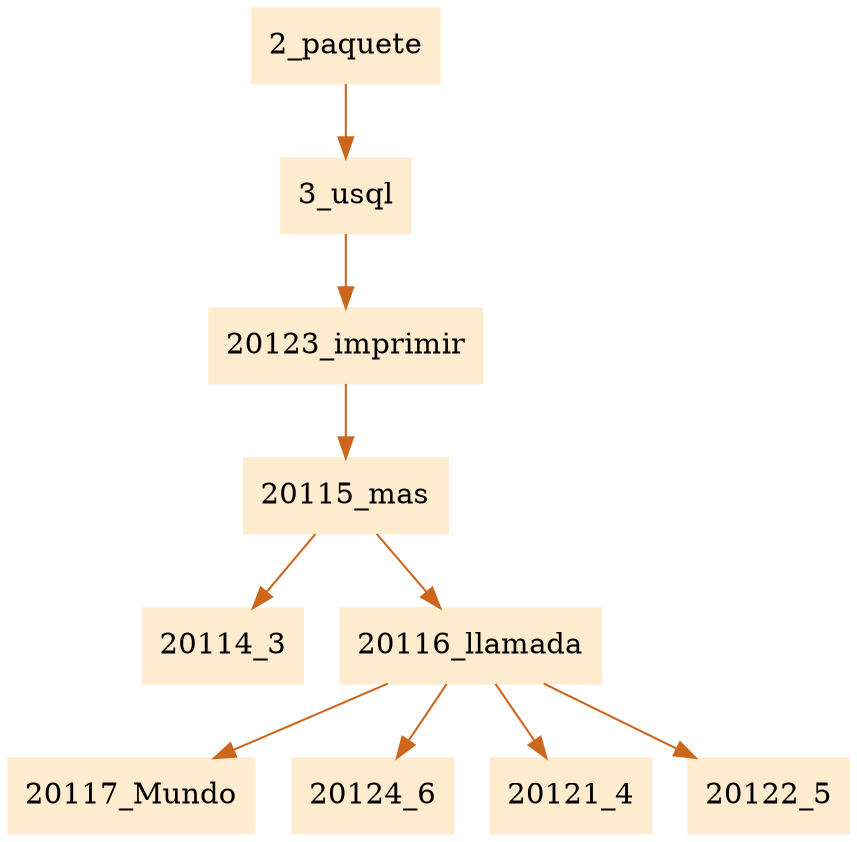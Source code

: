 digraph G {node[shape=box, style=filled, color=blanchedalmond]; edge[color=chocolate3];rankdir=UD 

"2_paquete"->"3_usql""3_usql"->"20123_imprimir""20123_imprimir"->"20115_mas""20115_mas"->"20114_3""20115_mas"->"20116_llamada""20116_llamada"->"20117_Mundo""20116_llamada"->"20124_6""20116_llamada"->"20121_4""20116_llamada"->"20122_5"

}

